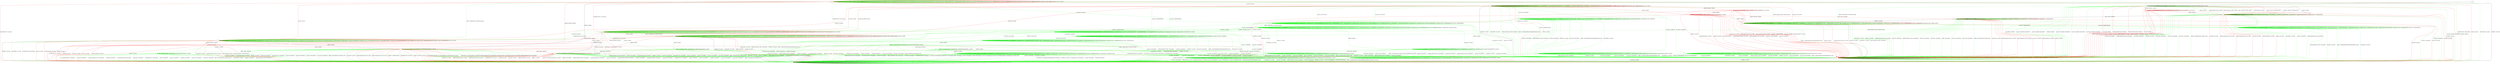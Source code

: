 digraph "" {
	graph ["Incoming time"=0.1626906394958496,
		"Outgoing time"=0.23954343795776367,
		Output="{'States': 36, 'Transitions': 837, 'Filename': '../results/ssh/DropBear-OpenSSH-cvc4-1.dot'}",
		Reference="{'States': 18, 'Transitions': 222, 'Filename': '../subjects/ssh/DropBear.dot'}",
		Solver=cvc4,
		Updated="{'States': 32, 'Transitions': 683, 'Filename': '../subjects/ssh/OpenSSH.dot'}",
		"f-measure"=0.15027624309392265,
		precision=0.09956076134699854,
		recall=0.3063063063063063
	];
	a -> a	[key=0,
		label="CH_OPEN / CH_MAX"];
	a -> a	[key=1,
		label="CH_DATA / NO_RESP"];
	a -> a	[key=2,
		color=green,
		label="SERVICE_REQUEST_AUTH / UNIMPLEMENTED"];
	a -> a	[key=3,
		color=green,
		label="CH_WINDOW_ADJUST / NO_RESP"];
	a -> a	[key=4,
		color=green,
		label="DEBUG / NO_RESP"];
	a -> a	[key=5,
		color=green,
		label="UA_PK_OK / UNIMPLEMENTED"];
	a -> a	[key=6,
		color=green,
		label="SERVICE_REQUEST_CONN / UNIMPLEMENTED"];
	a -> a	[key=7,
		color=green,
		label="UA_NONE / UNIMPLEMENTED"];
	a -> a	[key=8,
		color=green,
		label="CH_EXTENDED_DATA / NO_RESP"];
	a -> a	[key=9,
		color=green,
		label="UA_PK_NOK / UNIMPLEMENTED"];
	a -> a	[key=10,
		color=green,
		label="KEX30 / UNIMPLEMENTED"];
	a -> a	[key=11,
		color=green,
		label="IGNORE / NO_RESP"];
	a -> a	[key=12,
		color=green,
		label="CH_EOF / NO_RESP"];
	a -> a	[key=13,
		color=green,
		label="UNIMPLEMENTED / NO_RESP"];
	a -> a	[key=14,
		color=green,
		label="UA_PW_OK / UNIMPLEMENTED"];
	a -> a	[key=15,
		color=green,
		label="UA_PW_NOK / UNIMPLEMENTED"];
	a -> a	[key=16,
		color=red,
		label="UA_PK_NOK / NO_RESP"];
	a -> a	[key=17,
		color=red,
		label="SERVICE_REQUEST_AUTH / SERVICE_ACCEPT"];
	a -> a	[key=18,
		color=red,
		label="SERVICE_REQUEST_CONN / SERVICE_ACCEPT"];
	a -> a	[key=19,
		color=red,
		label="UA_PK_OK / NO_RESP"];
	a -> b	[key=0,
		color=red,
		label="CH_CLOSE / CH_EOF"];
	a -> c	[key=0,
		color=green,
		label="REKEY / KEXINIT|KEX31+NEWKEYS|NO_RESP"];
	a -> c	[key=1,
		color=red,
		label="CH_EOF / CH_EOF"];
	a -> d	[key=0,
		label="KEXINIT / KEXINIT"];
	a -> l	[key=0,
		label="NEWKEYS / NO_CONN"];
	a -> l	[key=1,
		color=green,
		label="DISCONNECT / NO_CONN"];
	a -> l	[key=2,
		color=green,
		label="CH_REQUEST_PTY / DISCONNECT"];
	a -> l	[key=3,
		color=red,
		label="KEX30 / NO_CONN"];
	a -> l	[key=4,
		color=red,
		label="CH_REQUEST_PTY / NO_CONN"];
	p	[color=green];
	a -> p	[key=0,
		color=green,
		label="CH_CLOSE / CH_CLOSE"];
	jj	[color=red];
	a -> jj	[key=0,
		color=red,
		label="KEXINIT_PROCEED / KEXINIT"];
	b -> b	[key=0,
		label="SERVICE_REQUEST_AUTH / SERVICE_ACCEPT"];
	b -> b	[key=1,
		label="CH_REQUEST_PTY / CH_NONE"];
	b -> b	[key=2,
		label="CH_DATA / CH_NONE"];
	b -> b	[key=3,
		label="CH_CLOSE / CH_NONE"];
	b -> b	[key=4,
		label="CH_EOF / CH_NONE"];
	b -> b	[key=5,
		color=green,
		label="KEXINIT / UNIMPLEMENTED"];
	b -> b	[key=6,
		color=green,
		label="CH_WINDOW_ADJUST / CH_NONE"];
	b -> b	[key=7,
		color=green,
		label="DEBUG / NO_RESP"];
	b -> b	[key=8,
		color=green,
		label="CH_EXTENDED_DATA / CH_NONE"];
	b -> b	[key=9,
		color=green,
		label="KEX30 / UNIMPLEMENTED"];
	b -> b	[key=10,
		color=green,
		label="IGNORE / NO_RESP"];
	b -> b	[key=11,
		color=green,
		label="UNIMPLEMENTED / NO_RESP"];
	b -> b	[key=12,
		color=red,
		label="UA_PK_NOK / NO_RESP"];
	b -> b	[key=13,
		color=red,
		label="SERVICE_REQUEST_CONN / SERVICE_ACCEPT"];
	b -> b	[key=14,
		color=red,
		label="UA_PK_OK / NO_RESP"];
	b -> j	[key=0,
		color=red,
		label="CH_OPEN / CH_OPEN_SUCCESS"];
	b -> k	[key=0,
		label="NEWKEYS / NO_CONN"];
	b -> k	[key=1,
		color=green,
		label="DISCONNECT / NO_CONN"];
	b -> k	[key=2,
		color=green,
		label="SERVICE_REQUEST_CONN / DISCONNECT"];
	b -> k	[key=3,
		color=green,
		label="REKEY / UNIMPLEMENTED|UNIMPLEMENTED|NO_CONN"];
	b -> k	[key=4,
		color=red,
		label="KEX30 / NO_CONN"];
	b -> p	[key=0,
		color=green,
		label="UA_PK_OK / UA_SUCCESS"];
	b -> p	[key=1,
		color=green,
		label="UA_PW_OK / UA_SUCCESS"];
	q	[color=green];
	b -> q	[key=0,
		color=green,
		label="UA_PW_NOK / UA_FAILURE"];
	r	[color=green];
	b -> r	[key=0,
		color=green,
		label="UA_NONE / UA_FAILURE"];
	s	[color=green];
	b -> s	[key=0,
		color=green,
		label="UA_PK_NOK / UA_FAILURE"];
	t	[color=green];
	b -> t	[key=0,
		color=green,
		label="CH_OPEN / UNIMPLEMENTED"];
	hh	[color=red];
	b -> hh	[key=0,
		color=red,
		label="KEXINIT_PROCEED / KEXINIT"];
	ii	[color=red];
	b -> ii	[key=0,
		color=red,
		label="KEXINIT / KEXINIT"];
	c -> b	[key=0,
		color=red,
		label="CH_CLOSE / NO_RESP"];
	c -> c	[key=0,
		label="CH_OPEN / CH_MAX"];
	c -> c	[key=1,
		label="CH_EOF / NO_RESP"];
	c -> c	[key=2,
		color=green,
		label="SERVICE_REQUEST_AUTH / NO_RESP"];
	c -> c	[key=3,
		color=green,
		label="CH_WINDOW_ADJUST / NO_RESP"];
	c -> c	[key=4,
		color=green,
		label="DEBUG / NO_RESP"];
	c -> c	[key=5,
		color=green,
		label="UA_PK_OK / UNIMPLEMENTED"];
	c -> c	[key=6,
		color=green,
		label="SERVICE_REQUEST_CONN / NO_RESP"];
	c -> c	[key=7,
		color=green,
		label="UA_NONE / UNIMPLEMENTED"];
	c -> c	[key=8,
		color=green,
		label="CH_EXTENDED_DATA / NO_RESP"];
	c -> c	[key=9,
		color=green,
		label="UA_PK_NOK / UNIMPLEMENTED"];
	c -> c	[key=10,
		color=green,
		label="KEX30 / NO_RESP"];
	c -> c	[key=11,
		color=green,
		label="IGNORE / NO_RESP"];
	c -> c	[key=12,
		color=green,
		label="CH_DATA / NO_RESP"];
	c -> c	[key=13,
		color=green,
		label="UNIMPLEMENTED / NO_RESP"];
	c -> c	[key=14,
		color=green,
		label="UA_PW_OK / UNIMPLEMENTED"];
	c -> c	[key=15,
		color=green,
		label="UA_PW_NOK / UNIMPLEMENTED"];
	c -> c	[key=16,
		color=green,
		label="REKEY / KEXINIT|KEX31+NEWKEYS|NO_RESP"];
	c -> c	[key=17,
		color=red,
		label="UA_PK_NOK / NO_RESP"];
	c -> c	[key=18,
		color=red,
		label="SERVICE_REQUEST_AUTH / SERVICE_ACCEPT"];
	c -> c	[key=19,
		color=red,
		label="SERVICE_REQUEST_CONN / SERVICE_ACCEPT"];
	c -> c	[key=20,
		color=red,
		label="UA_PK_OK / NO_RESP"];
	c -> d	[key=0,
		label="KEXINIT / KEXINIT"];
	c -> l	[key=0,
		label="NEWKEYS / NO_CONN"];
	c -> l	[key=1,
		color=green,
		label="DISCONNECT / NO_CONN"];
	c -> l	[key=2,
		color=green,
		label="CH_REQUEST_PTY / DISCONNECT"];
	c -> l	[key=3,
		color=red,
		label="KEX30 / NO_CONN"];
	c -> l	[key=4,
		color=red,
		label="CH_REQUEST_PTY / NO_CONN"];
	c -> l	[key=5,
		color=red,
		label="CH_DATA / NO_CONN"];
	v	[color=green];
	c -> v	[key=0,
		color=green,
		label="CH_CLOSE / CH_CLOSE"];
	c -> jj	[key=0,
		color=red,
		label="KEXINIT_PROCEED / KEXINIT"];
	d -> d	[key=0,
		label="CH_OPEN / CH_MAX"];
	d -> d	[key=1,
		color=green,
		label="DEBUG / NO_RESP"];
	d -> d	[key=2,
		color=green,
		label="IGNORE / NO_RESP"];
	d -> d	[key=3,
		color=green,
		label="UNIMPLEMENTED / NO_RESP"];
	d -> k	[key=0,
		color=green,
		label="CH_CLOSE / DISCONNECT"];
	d -> k	[key=1,
		color=red,
		label="CH_CLOSE / NO_CONN"];
	d -> l	[key=0,
		color=green,
		label="DISCONNECT / NO_CONN"];
	d -> l	[key=1,
		color=green,
		label="KEXINIT / DISCONNECT"];
	d -> l	[key=2,
		color=green,
		label="SERVICE_REQUEST_AUTH / DISCONNECT"];
	d -> l	[key=3,
		color=green,
		label="CH_WINDOW_ADJUST / DISCONNECT"];
	d -> l	[key=4,
		color=green,
		label="UA_PK_OK / DISCONNECT"];
	d -> l	[key=5,
		color=green,
		label="SERVICE_REQUEST_CONN / DISCONNECT"];
	d -> l	[key=6,
		color=green,
		label="UA_NONE / DISCONNECT"];
	d -> l	[key=7,
		color=green,
		label="CH_EXTENDED_DATA / DISCONNECT"];
	d -> l	[key=8,
		color=green,
		label="NEWKEYS / NO_CONN"];
	d -> l	[key=9,
		color=green,
		label="UA_PK_NOK / DISCONNECT"];
	d -> l	[key=10,
		color=green,
		label="CH_REQUEST_PTY / DISCONNECT"];
	d -> l	[key=11,
		color=green,
		label="CH_EOF / DISCONNECT"];
	d -> l	[key=12,
		color=green,
		label="CH_DATA / DISCONNECT"];
	d -> l	[key=13,
		color=green,
		label="UA_PW_OK / DISCONNECT"];
	d -> l	[key=14,
		color=green,
		label="UA_PW_NOK / DISCONNECT"];
	d -> l	[key=15,
		color=green,
		label="REKEY / DISCONNECT|NO_CONN|NO_CONN"];
	d -> l	[key=16,
		color=red,
		label="UA_PK_NOK / NO_CONN"];
	d -> l	[key=17,
		color=red,
		label="SERVICE_REQUEST_AUTH / NO_CONN"];
	d -> l	[key=18,
		color=red,
		label="SERVICE_REQUEST_CONN / NO_CONN"];
	d -> l	[key=19,
		color=red,
		label="NEWKEYS / UNIMPLEMENTED"];
	d -> l	[key=20,
		color=red,
		label="CH_REQUEST_PTY / NO_CONN"];
	d -> l	[key=21,
		color=red,
		label="CH_DATA / NO_CONN"];
	d -> l	[key=22,
		color=red,
		label="UA_PK_OK / NO_CONN"];
	d -> l	[key=23,
		color=red,
		label="KEXINIT_PROCEED / NO_CONN"];
	d -> l	[key=24,
		color=red,
		label="KEXINIT / NO_CONN"];
	d -> l	[key=25,
		color=red,
		label="CH_EOF / NO_CONN"];
	d -> n	[key=0,
		color=red,
		label="KEX30 / KEX31+NEWKEYS"];
	ff	[color=green];
	d -> ff	[key=0,
		color=green,
		label="KEX30 / KEX31+NEWKEYS"];
	e -> e	[key=0,
		label="CH_REQUEST_PTY / CH_NONE"];
	e -> e	[key=1,
		label="CH_DATA / CH_NONE"];
	e -> e	[key=2,
		label="CH_CLOSE / CH_NONE"];
	e -> e	[key=3,
		label="CH_EOF / CH_NONE"];
	e -> e	[key=4,
		color=green,
		label="CH_WINDOW_ADJUST / CH_NONE"];
	e -> e	[key=5,
		color=green,
		label="DEBUG / NO_RESP"];
	e -> e	[key=6,
		color=green,
		label="CH_EXTENDED_DATA / CH_NONE"];
	e -> e	[key=7,
		color=green,
		label="IGNORE / NO_RESP"];
	e -> e	[key=8,
		color=green,
		label="UNIMPLEMENTED / NO_RESP"];
	e -> e	[key=9,
		color=red,
		label="NEWKEYS / UNIMPLEMENTED"];
	e -> k	[key=0,
		color=green,
		label="DISCONNECT / NO_CONN"];
	e -> k	[key=1,
		color=green,
		label="KEXINIT / DISCONNECT"];
	e -> k	[key=2,
		color=green,
		label="SERVICE_REQUEST_AUTH / DISCONNECT"];
	e -> k	[key=3,
		color=green,
		label="UA_PK_OK / DISCONNECT"];
	e -> k	[key=4,
		color=green,
		label="SERVICE_REQUEST_CONN / DISCONNECT"];
	e -> k	[key=5,
		color=green,
		label="UA_NONE / DISCONNECT"];
	e -> k	[key=6,
		color=green,
		label="NEWKEYS / NO_CONN"];
	e -> k	[key=7,
		color=green,
		label="UA_PK_NOK / DISCONNECT"];
	e -> k	[key=8,
		color=green,
		label="UA_PW_OK / DISCONNECT"];
	e -> k	[key=9,
		color=green,
		label="UA_PW_NOK / DISCONNECT"];
	e -> k	[key=10,
		color=green,
		label="REKEY / DISCONNECT|NO_CONN|NO_CONN"];
	e -> k	[key=11,
		color=red,
		label="UA_PK_NOK / NO_CONN"];
	e -> k	[key=12,
		color=red,
		label="SERVICE_REQUEST_AUTH / NO_CONN"];
	e -> k	[key=13,
		color=red,
		label="SERVICE_REQUEST_CONN / NO_CONN"];
	e -> k	[key=14,
		color=red,
		label="UA_PK_OK / NO_CONN"];
	e -> k	[key=15,
		color=red,
		label="KEXINIT_PROCEED / NO_CONN"];
	e -> k	[key=16,
		color=red,
		label="KEXINIT / NO_CONN"];
	e -> l	[key=0,
		color=green,
		label="CH_OPEN / DISCONNECT"];
	e -> l	[key=1,
		color=red,
		label="CH_OPEN / NO_CONN"];
	e -> m	[key=0,
		label="KEX30 / KEX31+NEWKEYS"];
	f -> b	[key=0,
		color=green,
		label="SERVICE_REQUEST_AUTH / SERVICE_ACCEPT"];
	f -> b	[key=1,
		color=red,
		label="UA_PK_OK / UA_SUCCESS"];
	f -> f	[key=0,
		label="CH_REQUEST_PTY / CH_NONE"];
	f -> f	[key=1,
		label="CH_DATA / CH_NONE"];
	f -> f	[key=2,
		label="CH_CLOSE / CH_NONE"];
	f -> f	[key=3,
		label="CH_EOF / CH_NONE"];
	f -> f	[key=4,
		color=green,
		label="KEXINIT / UNIMPLEMENTED"];
	f -> f	[key=5,
		color=green,
		label="CH_WINDOW_ADJUST / CH_NONE"];
	f -> f	[key=6,
		color=green,
		label="DEBUG / NO_RESP"];
	f -> f	[key=7,
		color=green,
		label="UA_PK_OK / UNIMPLEMENTED"];
	f -> f	[key=8,
		color=green,
		label="UA_NONE / UNIMPLEMENTED"];
	f -> f	[key=9,
		color=green,
		label="CH_EXTENDED_DATA / CH_NONE"];
	f -> f	[key=10,
		color=green,
		label="UA_PK_NOK / UNIMPLEMENTED"];
	f -> f	[key=11,
		color=green,
		label="KEX30 / UNIMPLEMENTED"];
	f -> f	[key=12,
		color=green,
		label="IGNORE / NO_RESP"];
	f -> f	[key=13,
		color=green,
		label="UNIMPLEMENTED / NO_RESP"];
	f -> f	[key=14,
		color=green,
		label="UA_PW_OK / UNIMPLEMENTED"];
	f -> f	[key=15,
		color=green,
		label="UA_PW_NOK / UNIMPLEMENTED"];
	f -> f	[key=16,
		color=red,
		label="UA_PK_NOK / UA_FAILURE"];
	f -> f	[key=17,
		color=red,
		label="SERVICE_REQUEST_AUTH / SERVICE_ACCEPT"];
	f -> k	[key=0,
		label="NEWKEYS / NO_CONN"];
	f -> k	[key=1,
		color=green,
		label="DISCONNECT / NO_CONN"];
	f -> k	[key=2,
		color=green,
		label="SERVICE_REQUEST_CONN / DISCONNECT"];
	f -> k	[key=3,
		color=green,
		label="REKEY / UNIMPLEMENTED|UNIMPLEMENTED|NO_CONN"];
	f -> k	[key=4,
		color=red,
		label="KEX30 / NO_CONN"];
	f -> k	[key=5,
		color=red,
		label="SERVICE_REQUEST_CONN / NO_CONN"];
	f -> l	[key=0,
		color=red,
		label="CH_OPEN / NO_CONN"];
	o	[color=green];
	f -> o	[key=0,
		color=green,
		label="CH_OPEN / UNIMPLEMENTED"];
	f -> hh	[key=0,
		color=red,
		label="KEXINIT_PROCEED / KEXINIT"];
	f -> ii	[key=0,
		color=red,
		label="KEXINIT / KEXINIT"];
	g -> i	[key=0];
	h -> a	[key=0,
		color=green,
		label="CH_REQUEST_PTY / CH_SUCCESS"];
	h -> b	[key=0,
		color=red,
		label="CH_CLOSE / NO_RESP"];
	h -> c	[key=0,
		color=red,
		label="CH_REQUEST_PTY / CH_SUCCESS"];
	h -> d	[key=0,
		color=red,
		label="KEXINIT / KEXINIT"];
	h -> h	[key=0,
		label="CH_OPEN / CH_MAX"];
	h -> h	[key=1,
		label="CH_EOF / NO_RESP"];
	h -> h	[key=2,
		color=green,
		label="SERVICE_REQUEST_AUTH / UNIMPLEMENTED"];
	h -> h	[key=3,
		color=green,
		label="CH_WINDOW_ADJUST / NO_RESP"];
	h -> h	[key=4,
		color=green,
		label="DEBUG / NO_RESP"];
	h -> h	[key=5,
		color=green,
		label="UA_PK_OK / UNIMPLEMENTED"];
	h -> h	[key=6,
		color=green,
		label="SERVICE_REQUEST_CONN / UNIMPLEMENTED"];
	h -> h	[key=7,
		color=green,
		label="UA_NONE / UNIMPLEMENTED"];
	h -> h	[key=8,
		color=green,
		label="CH_EXTENDED_DATA / NO_RESP"];
	h -> h	[key=9,
		color=green,
		label="UA_PK_NOK / UNIMPLEMENTED"];
	h -> h	[key=10,
		color=green,
		label="KEX30 / UNIMPLEMENTED"];
	h -> h	[key=11,
		color=green,
		label="IGNORE / NO_RESP"];
	h -> h	[key=12,
		color=green,
		label="CH_DATA / NO_RESP"];
	h -> h	[key=13,
		color=green,
		label="UNIMPLEMENTED / NO_RESP"];
	h -> h	[key=14,
		color=green,
		label="UA_PW_OK / UNIMPLEMENTED"];
	h -> h	[key=15,
		color=green,
		label="UA_PW_NOK / UNIMPLEMENTED"];
	h -> h	[key=16,
		color=red,
		label="UA_PK_NOK / NO_RESP"];
	h -> h	[key=17,
		color=red,
		label="SERVICE_REQUEST_AUTH / SERVICE_ACCEPT"];
	h -> h	[key=18,
		color=red,
		label="SERVICE_REQUEST_CONN / SERVICE_ACCEPT"];
	h -> h	[key=19,
		color=red,
		label="UA_PK_OK / NO_RESP"];
	h -> j	[key=0,
		color=green,
		label="REKEY / KEXINIT|KEX31+NEWKEYS|NO_RESP"];
	h -> l	[key=0,
		label="NEWKEYS / NO_CONN"];
	h -> l	[key=1,
		color=green,
		label="DISCONNECT / NO_CONN"];
	h -> l	[key=2,
		color=red,
		label="KEX30 / NO_CONN"];
	h -> l	[key=3,
		color=red,
		label="CH_DATA / NO_CONN"];
	h -> p	[key=0,
		color=green,
		label="CH_CLOSE / CH_CLOSE"];
	bb	[color=green];
	h -> bb	[key=0,
		color=green,
		label="KEXINIT / KEXINIT"];
	h -> jj	[key=0,
		color=red,
		label="KEXINIT_PROCEED / KEXINIT"];
	i -> e	[key=0,
		label="KEXINIT / KEXINIT"];
	i -> e	[key=1,
		color=green,
		label="SERVICE_REQUEST_AUTH / KEXINIT"];
	i -> e	[key=2,
		color=green,
		label="DEBUG / KEXINIT"];
	i -> e	[key=3,
		color=green,
		label="SERVICE_REQUEST_CONN / KEXINIT"];
	i -> e	[key=4,
		color=green,
		label="KEX30 / KEXINIT"];
	i -> e	[key=5,
		color=green,
		label="IGNORE / KEXINIT"];
	i -> e	[key=6,
		color=green,
		label="UNIMPLEMENTED / KEXINIT"];
	i -> e	[key=7,
		color=red,
		label="KEX30 / KEXINIT+UNIMPLEMENTED"];
	i -> e	[key=8,
		color=red,
		label="NEWKEYS / KEXINIT+UNIMPLEMENTED"];
	i -> f	[key=0,
		color=green,
		label="REKEY / KEXINIT|KEX31+NEWKEYS|NO_RESP"];
	i -> i	[key=0,
		label="CH_REQUEST_PTY / CH_NONE"];
	i -> i	[key=1,
		label="CH_DATA / CH_NONE"];
	i -> i	[key=2,
		label="CH_CLOSE / CH_NONE"];
	i -> i	[key=3,
		label="CH_EOF / CH_NONE"];
	i -> i	[key=4,
		color=green,
		label="CH_WINDOW_ADJUST / CH_NONE"];
	i -> i	[key=5,
		color=green,
		label="CH_EXTENDED_DATA / CH_NONE"];
	i -> k	[key=0,
		color=green,
		label="DISCONNECT / KEXINIT"];
	i -> k	[key=1,
		color=green,
		label="UA_PK_OK / KEXINIT+DISCONNECT"];
	i -> k	[key=2,
		color=green,
		label="UA_NONE / KEXINIT+DISCONNECT"];
	i -> k	[key=3,
		color=green,
		label="NEWKEYS / KEXINIT"];
	i -> k	[key=4,
		color=green,
		label="UA_PK_NOK / KEXINIT+DISCONNECT"];
	i -> k	[key=5,
		color=green,
		label="UA_PW_OK / KEXINIT+DISCONNECT"];
	i -> k	[key=6,
		color=green,
		label="UA_PW_NOK / KEXINIT+DISCONNECT"];
	i -> k	[key=7,
		color=red,
		label="UA_PK_NOK / KEXINIT"];
	i -> k	[key=8,
		color=red,
		label="SERVICE_REQUEST_AUTH / KEXINIT"];
	i -> k	[key=9,
		color=red,
		label="SERVICE_REQUEST_CONN / KEXINIT"];
	i -> k	[key=10,
		color=red,
		label="UA_PK_OK / KEXINIT"];
	i -> l	[key=0,
		color=green,
		label="CH_OPEN / KEXINIT+DISCONNECT"];
	i -> l	[key=1,
		color=red,
		label="CH_OPEN / KEXINIT"];
	gg	[color=red];
	i -> gg	[key=0,
		color=red,
		label="KEXINIT_PROCEED / KEXINIT"];
	j -> a	[key=0,
		color=red,
		label="CH_REQUEST_PTY / CH_SUCCESS"];
	j -> b	[key=0,
		color=red,
		label="CH_CLOSE / CH_EOF"];
	j -> c	[key=0,
		color=green,
		label="CH_REQUEST_PTY / CH_SUCCESS"];
	j -> d	[key=0,
		color=red,
		label="KEXINIT / KEXINIT"];
	j -> h	[key=0,
		color=red,
		label="CH_EOF / CH_EOF"];
	j -> j	[key=0,
		label="CH_OPEN / CH_MAX"];
	j -> j	[key=1,
		label="CH_DATA / NO_RESP"];
	j -> j	[key=2,
		color=green,
		label="SERVICE_REQUEST_AUTH / NO_RESP"];
	j -> j	[key=3,
		color=green,
		label="CH_WINDOW_ADJUST / NO_RESP"];
	j -> j	[key=4,
		color=green,
		label="DEBUG / NO_RESP"];
	j -> j	[key=5,
		color=green,
		label="UA_PK_OK / UNIMPLEMENTED"];
	j -> j	[key=6,
		color=green,
		label="SERVICE_REQUEST_CONN / NO_RESP"];
	j -> j	[key=7,
		color=green,
		label="UA_NONE / UNIMPLEMENTED"];
	j -> j	[key=8,
		color=green,
		label="CH_EXTENDED_DATA / NO_RESP"];
	j -> j	[key=9,
		color=green,
		label="UA_PK_NOK / UNIMPLEMENTED"];
	j -> j	[key=10,
		color=green,
		label="KEX30 / NO_RESP"];
	j -> j	[key=11,
		color=green,
		label="IGNORE / NO_RESP"];
	j -> j	[key=12,
		color=green,
		label="CH_EOF / NO_RESP"];
	j -> j	[key=13,
		color=green,
		label="UNIMPLEMENTED / NO_RESP"];
	j -> j	[key=14,
		color=green,
		label="UA_PW_OK / UNIMPLEMENTED"];
	j -> j	[key=15,
		color=green,
		label="UA_PW_NOK / UNIMPLEMENTED"];
	j -> j	[key=16,
		color=green,
		label="REKEY / KEXINIT|KEX31+NEWKEYS|NO_RESP"];
	j -> j	[key=17,
		color=red,
		label="UA_PK_NOK / NO_RESP"];
	j -> j	[key=18,
		color=red,
		label="SERVICE_REQUEST_AUTH / SERVICE_ACCEPT"];
	j -> j	[key=19,
		color=red,
		label="SERVICE_REQUEST_CONN / SERVICE_ACCEPT"];
	j -> j	[key=20,
		color=red,
		label="UA_PK_OK / NO_RESP"];
	j -> l	[key=0,
		label="NEWKEYS / NO_CONN"];
	j -> l	[key=1,
		color=green,
		label="DISCONNECT / NO_CONN"];
	j -> l	[key=2,
		color=red,
		label="KEX30 / NO_CONN"];
	j -> v	[key=0,
		color=green,
		label="CH_CLOSE / CH_CLOSE"];
	j -> bb	[key=0,
		color=green,
		label="KEXINIT / KEXINIT"];
	j -> jj	[key=0,
		color=red,
		label="KEXINIT_PROCEED / KEXINIT"];
	k -> k	[key=0,
		label="UA_PK_NOK / NO_CONN"];
	k -> k	[key=1,
		label="KEX30 / NO_CONN"];
	k -> k	[key=2,
		label="SERVICE_REQUEST_AUTH / NO_CONN"];
	k -> k	[key=3,
		label="SERVICE_REQUEST_CONN / NO_CONN"];
	k -> k	[key=4,
		label="NEWKEYS / NO_CONN"];
	k -> k	[key=5,
		label="CH_REQUEST_PTY / CH_NONE"];
	k -> k	[key=6,
		label="CH_DATA / CH_NONE"];
	k -> k	[key=7,
		label="UA_PK_OK / NO_CONN"];
	k -> k	[key=8,
		label="CH_CLOSE / CH_NONE"];
	k -> k	[key=9,
		label="KEXINIT / NO_CONN"];
	k -> k	[key=10,
		label="CH_EOF / CH_NONE"];
	k -> k	[key=11,
		color=green,
		label="DISCONNECT / NO_CONN"];
	k -> k	[key=12,
		color=green,
		label="CH_WINDOW_ADJUST / CH_NONE"];
	k -> k	[key=13,
		color=green,
		label="DEBUG / NO_CONN"];
	k -> k	[key=14,
		color=green,
		label="UA_NONE / NO_CONN"];
	k -> k	[key=15,
		color=green,
		label="CH_EXTENDED_DATA / CH_NONE"];
	k -> k	[key=16,
		color=green,
		label="IGNORE / NO_CONN"];
	k -> k	[key=17,
		color=green,
		label="UNIMPLEMENTED / NO_CONN"];
	k -> k	[key=18,
		color=green,
		label="UA_PW_OK / NO_CONN"];
	k -> k	[key=19,
		color=green,
		label="UA_PW_NOK / NO_CONN"];
	k -> k	[key=20,
		color=green,
		label="REKEY / NO_CONN|NO_CONN|NO_CONN"];
	k -> k	[key=21,
		color=red,
		label="KEXINIT_PROCEED / NO_CONN"];
	k -> l	[key=0,
		label="CH_OPEN / NO_CONN"];
	l -> k	[key=0,
		label="CH_CLOSE / NO_CONN"];
	l -> l	[key=0,
		label="UA_PK_NOK / NO_CONN"];
	l -> l	[key=1,
		label="KEX30 / NO_CONN"];
	l -> l	[key=2,
		label="SERVICE_REQUEST_AUTH / NO_CONN"];
	l -> l	[key=3,
		label="SERVICE_REQUEST_CONN / NO_CONN"];
	l -> l	[key=4,
		label="NEWKEYS / NO_CONN"];
	l -> l	[key=5,
		label="CH_REQUEST_PTY / NO_CONN"];
	l -> l	[key=6,
		label="CH_OPEN / CH_MAX"];
	l -> l	[key=7,
		label="CH_DATA / NO_CONN"];
	l -> l	[key=8,
		label="UA_PK_OK / NO_CONN"];
	l -> l	[key=9,
		label="KEXINIT / NO_CONN"];
	l -> l	[key=10,
		label="CH_EOF / NO_CONN"];
	l -> l	[key=11,
		color=green,
		label="DISCONNECT / NO_CONN"];
	l -> l	[key=12,
		color=green,
		label="CH_WINDOW_ADJUST / NO_CONN"];
	l -> l	[key=13,
		color=green,
		label="DEBUG / NO_CONN"];
	l -> l	[key=14,
		color=green,
		label="UA_NONE / NO_CONN"];
	l -> l	[key=15,
		color=green,
		label="CH_EXTENDED_DATA / NO_CONN"];
	l -> l	[key=16,
		color=green,
		label="IGNORE / NO_CONN"];
	l -> l	[key=17,
		color=green,
		label="UNIMPLEMENTED / NO_CONN"];
	l -> l	[key=18,
		color=green,
		label="UA_PW_OK / NO_CONN"];
	l -> l	[key=19,
		color=green,
		label="UA_PW_NOK / NO_CONN"];
	l -> l	[key=20,
		color=green,
		label="REKEY / NO_CONN|NO_CONN|NO_CONN"];
	l -> l	[key=21,
		color=red,
		label="KEXINIT_PROCEED / NO_CONN"];
	m -> f	[key=0,
		label="NEWKEYS / NO_RESP"];
	m -> k	[key=0,
		color=green,
		label="DISCONNECT / NO_CONN"];
	m -> k	[key=1,
		color=green,
		label="KEXINIT / DISCONNECT"];
	m -> k	[key=2,
		color=green,
		label="SERVICE_REQUEST_AUTH / DISCONNECT"];
	m -> k	[key=3,
		color=green,
		label="UA_PK_OK / DISCONNECT"];
	m -> k	[key=4,
		color=green,
		label="SERVICE_REQUEST_CONN / DISCONNECT"];
	m -> k	[key=5,
		color=green,
		label="UA_NONE / DISCONNECT"];
	m -> k	[key=6,
		color=green,
		label="UA_PK_NOK / DISCONNECT"];
	m -> k	[key=7,
		color=green,
		label="KEX30 / DISCONNECT"];
	m -> k	[key=8,
		color=green,
		label="UA_PW_OK / DISCONNECT"];
	m -> k	[key=9,
		color=green,
		label="UA_PW_NOK / DISCONNECT"];
	m -> k	[key=10,
		color=green,
		label="REKEY / DISCONNECT|NO_CONN|NO_CONN"];
	m -> k	[key=11,
		color=red,
		label="UA_PK_NOK / NO_CONN"];
	m -> k	[key=12,
		color=red,
		label="SERVICE_REQUEST_AUTH / NO_CONN"];
	m -> k	[key=13,
		color=red,
		label="SERVICE_REQUEST_CONN / NO_CONN"];
	m -> k	[key=14,
		color=red,
		label="UA_PK_OK / NO_CONN"];
	m -> k	[key=15,
		color=red,
		label="KEXINIT_PROCEED / NO_CONN"];
	m -> k	[key=16,
		color=red,
		label="KEXINIT / NO_CONN"];
	m -> l	[key=0,
		color=green,
		label="CH_OPEN / DISCONNECT"];
	m -> l	[key=1,
		color=red,
		label="CH_OPEN / NO_CONN"];
	m -> m	[key=0,
		label="CH_REQUEST_PTY / CH_NONE"];
	m -> m	[key=1,
		label="CH_DATA / CH_NONE"];
	m -> m	[key=2,
		label="CH_CLOSE / CH_NONE"];
	m -> m	[key=3,
		label="CH_EOF / CH_NONE"];
	m -> m	[key=4,
		color=green,
		label="CH_WINDOW_ADJUST / CH_NONE"];
	m -> m	[key=5,
		color=green,
		label="DEBUG / NO_RESP"];
	m -> m	[key=6,
		color=green,
		label="CH_EXTENDED_DATA / CH_NONE"];
	m -> m	[key=7,
		color=green,
		label="IGNORE / NO_RESP"];
	m -> m	[key=8,
		color=green,
		label="UNIMPLEMENTED / NO_RESP"];
	m -> m	[key=9,
		color=red,
		label="KEX30 / UNIMPLEMENTED"];
	n -> j	[key=0,
		label="NEWKEYS / NO_RESP"];
	n -> k	[key=0,
		color=green,
		label="CH_CLOSE / DISCONNECT"];
	n -> k	[key=1,
		color=red,
		label="CH_CLOSE / NO_CONN"];
	n -> l	[key=0,
		color=green,
		label="DISCONNECT / NO_CONN"];
	n -> l	[key=1,
		color=green,
		label="KEXINIT / DISCONNECT"];
	n -> l	[key=2,
		color=green,
		label="SERVICE_REQUEST_AUTH / DISCONNECT"];
	n -> l	[key=3,
		color=green,
		label="CH_WINDOW_ADJUST / DISCONNECT"];
	n -> l	[key=4,
		color=green,
		label="UA_PK_OK / DISCONNECT"];
	n -> l	[key=5,
		color=green,
		label="SERVICE_REQUEST_CONN / DISCONNECT"];
	n -> l	[key=6,
		color=green,
		label="UA_NONE / DISCONNECT"];
	n -> l	[key=7,
		color=green,
		label="CH_EXTENDED_DATA / DISCONNECT"];
	n -> l	[key=8,
		color=green,
		label="UA_PK_NOK / DISCONNECT"];
	n -> l	[key=9,
		color=green,
		label="CH_REQUEST_PTY / DISCONNECT"];
	n -> l	[key=10,
		color=green,
		label="KEX30 / DISCONNECT"];
	n -> l	[key=11,
		color=green,
		label="CH_EOF / DISCONNECT"];
	n -> l	[key=12,
		color=green,
		label="CH_DATA / DISCONNECT"];
	n -> l	[key=13,
		color=green,
		label="UA_PW_OK / DISCONNECT"];
	n -> l	[key=14,
		color=green,
		label="UA_PW_NOK / DISCONNECT"];
	n -> l	[key=15,
		color=green,
		label="REKEY / DISCONNECT|NO_CONN|NO_CONN"];
	n -> l	[key=16,
		color=red,
		label="UA_PK_NOK / NO_CONN"];
	n -> l	[key=17,
		color=red,
		label="SERVICE_REQUEST_AUTH / NO_CONN"];
	n -> l	[key=18,
		color=red,
		label="SERVICE_REQUEST_CONN / NO_CONN"];
	n -> l	[key=19,
		color=red,
		label="CH_REQUEST_PTY / NO_CONN"];
	n -> l	[key=20,
		color=red,
		label="CH_DATA / NO_CONN"];
	n -> l	[key=21,
		color=red,
		label="UA_PK_OK / NO_CONN"];
	n -> l	[key=22,
		color=red,
		label="KEXINIT_PROCEED / NO_CONN"];
	n -> l	[key=23,
		color=red,
		label="KEXINIT / NO_CONN"];
	n -> l	[key=24,
		color=red,
		label="CH_EOF / NO_CONN"];
	n -> n	[key=0,
		label="CH_OPEN / CH_MAX"];
	n -> n	[key=1,
		color=green,
		label="DEBUG / NO_RESP"];
	n -> n	[key=2,
		color=green,
		label="IGNORE / NO_RESP"];
	n -> n	[key=3,
		color=green,
		label="UNIMPLEMENTED / NO_RESP"];
	n -> n	[key=4,
		color=red,
		label="KEX30 / UNIMPLEMENTED"];
	o -> f	[key=0,
		color=green,
		label="CH_CLOSE / UNIMPLEMENTED"];
	o -> l	[key=0,
		color=green,
		label="DISCONNECT / NO_CONN"];
	o -> l	[key=1,
		color=green,
		label="SERVICE_REQUEST_CONN / DISCONNECT"];
	o -> l	[key=2,
		color=green,
		label="NEWKEYS / NO_CONN"];
	o -> l	[key=3,
		color=green,
		label="REKEY / UNIMPLEMENTED|UNIMPLEMENTED|NO_CONN"];
	o -> o	[key=0,
		color=green,
		label="KEXINIT / UNIMPLEMENTED"];
	o -> o	[key=1,
		color=green,
		label="CH_WINDOW_ADJUST / UNIMPLEMENTED"];
	o -> o	[key=2,
		color=green,
		label="DEBUG / NO_RESP"];
	o -> o	[key=3,
		color=green,
		label="UA_PK_OK / UNIMPLEMENTED"];
	o -> o	[key=4,
		color=green,
		label="UA_NONE / UNIMPLEMENTED"];
	o -> o	[key=5,
		color=green,
		label="CH_EXTENDED_DATA / UNIMPLEMENTED"];
	o -> o	[key=6,
		color=green,
		label="UA_PK_NOK / UNIMPLEMENTED"];
	o -> o	[key=7,
		color=green,
		label="CH_OPEN / CH_MAX"];
	o -> o	[key=8,
		color=green,
		label="CH_REQUEST_PTY / UNIMPLEMENTED"];
	o -> o	[key=9,
		color=green,
		label="KEX30 / UNIMPLEMENTED"];
	o -> o	[key=10,
		color=green,
		label="IGNORE / NO_RESP"];
	o -> o	[key=11,
		color=green,
		label="CH_EOF / UNIMPLEMENTED"];
	o -> o	[key=12,
		color=green,
		label="CH_DATA / UNIMPLEMENTED"];
	o -> o	[key=13,
		color=green,
		label="UNIMPLEMENTED / NO_RESP"];
	o -> o	[key=14,
		color=green,
		label="UA_PW_OK / UNIMPLEMENTED"];
	o -> o	[key=15,
		color=green,
		label="UA_PW_NOK / UNIMPLEMENTED"];
	o -> t	[key=0,
		color=green,
		label="SERVICE_REQUEST_AUTH / SERVICE_ACCEPT"];
	p -> h	[key=0,
		color=green,
		label="CH_OPEN / CH_OPEN_SUCCESS"];
	p -> k	[key=0,
		color=green,
		label="DISCONNECT / NO_CONN"];
	p -> k	[key=1,
		color=green,
		label="NEWKEYS / NO_CONN"];
	p -> p	[key=0,
		color=green,
		label="SERVICE_REQUEST_AUTH / UNIMPLEMENTED"];
	p -> p	[key=1,
		color=green,
		label="CH_WINDOW_ADJUST / CH_NONE"];
	p -> p	[key=2,
		color=green,
		label="DEBUG / NO_RESP"];
	p -> p	[key=3,
		color=green,
		label="UA_PK_OK / UNIMPLEMENTED"];
	p -> p	[key=4,
		color=green,
		label="SERVICE_REQUEST_CONN / UNIMPLEMENTED"];
	p -> p	[key=5,
		color=green,
		label="UA_NONE / UNIMPLEMENTED"];
	p -> p	[key=6,
		color=green,
		label="CH_EXTENDED_DATA / CH_NONE"];
	p -> p	[key=7,
		color=green,
		label="UA_PK_NOK / UNIMPLEMENTED"];
	p -> p	[key=8,
		color=green,
		label="CH_CLOSE / CH_NONE"];
	p -> p	[key=9,
		color=green,
		label="CH_REQUEST_PTY / CH_NONE"];
	p -> p	[key=10,
		color=green,
		label="KEX30 / UNIMPLEMENTED"];
	p -> p	[key=11,
		color=green,
		label="IGNORE / NO_RESP"];
	p -> p	[key=12,
		color=green,
		label="CH_EOF / CH_NONE"];
	p -> p	[key=13,
		color=green,
		label="CH_DATA / CH_NONE"];
	p -> p	[key=14,
		color=green,
		label="UNIMPLEMENTED / NO_RESP"];
	p -> p	[key=15,
		color=green,
		label="UA_PW_OK / UNIMPLEMENTED"];
	p -> p	[key=16,
		color=green,
		label="UA_PW_NOK / UNIMPLEMENTED"];
	u	[color=green];
	p -> u	[key=0,
		color=green,
		label="KEXINIT / KEXINIT"];
	p -> v	[key=0,
		color=green,
		label="REKEY / KEXINIT|KEX31+NEWKEYS|NO_RESP"];
	q -> k	[key=0,
		color=green,
		label="DISCONNECT / NO_CONN"];
	q -> k	[key=1,
		color=green,
		label="UA_PK_OK / DISCONNECT"];
	q -> k	[key=2,
		color=green,
		label="SERVICE_REQUEST_CONN / DISCONNECT"];
	q -> k	[key=3,
		color=green,
		label="UA_NONE / DISCONNECT"];
	q -> k	[key=4,
		color=green,
		label="NEWKEYS / NO_CONN"];
	q -> k	[key=5,
		color=green,
		label="UA_PK_NOK / DISCONNECT"];
	q -> k	[key=6,
		color=green,
		label="REKEY / UNIMPLEMENTED|UNIMPLEMENTED|NO_CONN"];
	q -> p	[key=0,
		color=green,
		label="UA_PW_OK / UA_SUCCESS"];
	q -> q	[key=0,
		color=green,
		label="KEXINIT / UNIMPLEMENTED"];
	q -> q	[key=1,
		color=green,
		label="SERVICE_REQUEST_AUTH / SERVICE_ACCEPT"];
	q -> q	[key=2,
		color=green,
		label="CH_WINDOW_ADJUST / CH_NONE"];
	q -> q	[key=3,
		color=green,
		label="DEBUG / NO_RESP"];
	q -> q	[key=4,
		color=green,
		label="CH_EXTENDED_DATA / CH_NONE"];
	q -> q	[key=5,
		color=green,
		label="CH_CLOSE / CH_NONE"];
	q -> q	[key=6,
		color=green,
		label="CH_REQUEST_PTY / CH_NONE"];
	q -> q	[key=7,
		color=green,
		label="KEX30 / UNIMPLEMENTED"];
	q -> q	[key=8,
		color=green,
		label="IGNORE / NO_RESP"];
	q -> q	[key=9,
		color=green,
		label="CH_EOF / CH_NONE"];
	q -> q	[key=10,
		color=green,
		label="CH_DATA / CH_NONE"];
	q -> q	[key=11,
		color=green,
		label="UNIMPLEMENTED / NO_RESP"];
	q -> q	[key=12,
		color=green,
		label="UA_PW_NOK / UA_FAILURE"];
	w	[color=green];
	q -> w	[key=0,
		color=green,
		label="CH_OPEN / UNIMPLEMENTED"];
	r -> k	[key=0,
		color=green,
		label="DISCONNECT / NO_CONN"];
	r -> k	[key=1,
		color=green,
		label="UA_PK_OK / DISCONNECT"];
	r -> k	[key=2,
		color=green,
		label="SERVICE_REQUEST_CONN / DISCONNECT"];
	r -> k	[key=3,
		color=green,
		label="NEWKEYS / NO_CONN"];
	r -> k	[key=4,
		color=green,
		label="UA_PK_NOK / DISCONNECT"];
	r -> k	[key=5,
		color=green,
		label="UA_PW_OK / DISCONNECT"];
	r -> k	[key=6,
		color=green,
		label="UA_PW_NOK / DISCONNECT"];
	r -> k	[key=7,
		color=green,
		label="REKEY / UNIMPLEMENTED|UNIMPLEMENTED|NO_CONN"];
	r -> r	[key=0,
		color=green,
		label="KEXINIT / UNIMPLEMENTED"];
	r -> r	[key=1,
		color=green,
		label="SERVICE_REQUEST_AUTH / SERVICE_ACCEPT"];
	r -> r	[key=2,
		color=green,
		label="CH_WINDOW_ADJUST / CH_NONE"];
	r -> r	[key=3,
		color=green,
		label="DEBUG / NO_RESP"];
	r -> r	[key=4,
		color=green,
		label="UA_NONE / UA_FAILURE"];
	r -> r	[key=5,
		color=green,
		label="CH_EXTENDED_DATA / CH_NONE"];
	r -> r	[key=6,
		color=green,
		label="CH_CLOSE / CH_NONE"];
	r -> r	[key=7,
		color=green,
		label="CH_REQUEST_PTY / CH_NONE"];
	r -> r	[key=8,
		color=green,
		label="KEX30 / UNIMPLEMENTED"];
	r -> r	[key=9,
		color=green,
		label="IGNORE / NO_RESP"];
	r -> r	[key=10,
		color=green,
		label="CH_EOF / CH_NONE"];
	r -> r	[key=11,
		color=green,
		label="CH_DATA / CH_NONE"];
	r -> r	[key=12,
		color=green,
		label="UNIMPLEMENTED / NO_RESP"];
	x	[color=green];
	r -> x	[key=0,
		color=green,
		label="CH_OPEN / UNIMPLEMENTED"];
	s -> k	[key=0,
		color=green,
		label="DISCONNECT / NO_CONN"];
	s -> k	[key=1,
		color=green,
		label="UA_PK_OK / DISCONNECT"];
	s -> k	[key=2,
		color=green,
		label="SERVICE_REQUEST_CONN / DISCONNECT"];
	s -> k	[key=3,
		color=green,
		label="UA_NONE / DISCONNECT"];
	s -> k	[key=4,
		color=green,
		label="NEWKEYS / NO_CONN"];
	s -> k	[key=5,
		color=green,
		label="UA_PW_OK / DISCONNECT"];
	s -> k	[key=6,
		color=green,
		label="UA_PW_NOK / DISCONNECT"];
	s -> k	[key=7,
		color=green,
		label="REKEY / UNIMPLEMENTED|UNIMPLEMENTED|NO_CONN"];
	s -> s	[key=0,
		color=green,
		label="KEXINIT / UNIMPLEMENTED"];
	s -> s	[key=1,
		color=green,
		label="SERVICE_REQUEST_AUTH / SERVICE_ACCEPT"];
	s -> s	[key=2,
		color=green,
		label="CH_WINDOW_ADJUST / CH_NONE"];
	s -> s	[key=3,
		color=green,
		label="DEBUG / NO_RESP"];
	s -> s	[key=4,
		color=green,
		label="CH_EXTENDED_DATA / CH_NONE"];
	s -> s	[key=5,
		color=green,
		label="UA_PK_NOK / UA_FAILURE"];
	s -> s	[key=6,
		color=green,
		label="CH_CLOSE / CH_NONE"];
	s -> s	[key=7,
		color=green,
		label="CH_REQUEST_PTY / CH_NONE"];
	s -> s	[key=8,
		color=green,
		label="KEX30 / UNIMPLEMENTED"];
	s -> s	[key=9,
		color=green,
		label="IGNORE / NO_RESP"];
	s -> s	[key=10,
		color=green,
		label="CH_EOF / CH_NONE"];
	s -> s	[key=11,
		color=green,
		label="CH_DATA / CH_NONE"];
	s -> s	[key=12,
		color=green,
		label="UNIMPLEMENTED / NO_RESP"];
	y	[color=green];
	s -> y	[key=0,
		color=green,
		label="CH_OPEN / UNIMPLEMENTED"];
	t -> b	[key=0,
		color=green,
		label="CH_CLOSE / UNIMPLEMENTED"];
	t -> l	[key=0,
		color=green,
		label="DISCONNECT / NO_CONN"];
	t -> l	[key=1,
		color=green,
		label="SERVICE_REQUEST_CONN / DISCONNECT"];
	t -> l	[key=2,
		color=green,
		label="NEWKEYS / NO_CONN"];
	t -> l	[key=3,
		color=green,
		label="REKEY / UNIMPLEMENTED|UNIMPLEMENTED|NO_CONN"];
	t -> t	[key=0,
		color=green,
		label="KEXINIT / UNIMPLEMENTED"];
	t -> t	[key=1,
		color=green,
		label="SERVICE_REQUEST_AUTH / SERVICE_ACCEPT"];
	t -> t	[key=2,
		color=green,
		label="CH_WINDOW_ADJUST / UNIMPLEMENTED"];
	t -> t	[key=3,
		color=green,
		label="DEBUG / NO_RESP"];
	t -> t	[key=4,
		color=green,
		label="CH_EXTENDED_DATA / UNIMPLEMENTED"];
	t -> t	[key=5,
		color=green,
		label="CH_OPEN / CH_MAX"];
	t -> t	[key=6,
		color=green,
		label="CH_REQUEST_PTY / UNIMPLEMENTED"];
	t -> t	[key=7,
		color=green,
		label="KEX30 / UNIMPLEMENTED"];
	t -> t	[key=8,
		color=green,
		label="IGNORE / NO_RESP"];
	t -> t	[key=9,
		color=green,
		label="CH_EOF / UNIMPLEMENTED"];
	t -> t	[key=10,
		color=green,
		label="CH_DATA / UNIMPLEMENTED"];
	t -> t	[key=11,
		color=green,
		label="UNIMPLEMENTED / NO_RESP"];
	t -> w	[key=0,
		color=green,
		label="UA_PW_NOK / UA_FAILURE"];
	t -> x	[key=0,
		color=green,
		label="UA_NONE / UA_FAILURE"];
	t -> y	[key=0,
		color=green,
		label="UA_PK_NOK / UA_FAILURE"];
	z	[color=green];
	t -> z	[key=0,
		color=green,
		label="UA_PK_OK / UA_SUCCESS"];
	t -> z	[key=1,
		color=green,
		label="UA_PW_OK / UA_SUCCESS"];
	u -> k	[key=0,
		color=green,
		label="DISCONNECT / NO_CONN"];
	u -> k	[key=1,
		color=green,
		label="KEXINIT / DISCONNECT"];
	u -> k	[key=2,
		color=green,
		label="SERVICE_REQUEST_AUTH / DISCONNECT"];
	u -> k	[key=3,
		color=green,
		label="UA_PK_OK / DISCONNECT"];
	u -> k	[key=4,
		color=green,
		label="SERVICE_REQUEST_CONN / DISCONNECT"];
	u -> k	[key=5,
		color=green,
		label="UA_NONE / DISCONNECT"];
	u -> k	[key=6,
		color=green,
		label="NEWKEYS / NO_CONN"];
	u -> k	[key=7,
		color=green,
		label="UA_PK_NOK / DISCONNECT"];
	u -> k	[key=8,
		color=green,
		label="UA_PW_OK / DISCONNECT"];
	u -> k	[key=9,
		color=green,
		label="UA_PW_NOK / DISCONNECT"];
	u -> k	[key=10,
		color=green,
		label="REKEY / DISCONNECT|NO_CONN|NO_CONN"];
	u -> l	[key=0,
		color=green,
		label="CH_OPEN / DISCONNECT"];
	u -> u	[key=0,
		color=green,
		label="CH_WINDOW_ADJUST / CH_NONE"];
	u -> u	[key=1,
		color=green,
		label="DEBUG / NO_RESP"];
	u -> u	[key=2,
		color=green,
		label="CH_EXTENDED_DATA / CH_NONE"];
	u -> u	[key=3,
		color=green,
		label="CH_CLOSE / CH_NONE"];
	u -> u	[key=4,
		color=green,
		label="CH_REQUEST_PTY / CH_NONE"];
	u -> u	[key=5,
		color=green,
		label="IGNORE / NO_RESP"];
	u -> u	[key=6,
		color=green,
		label="CH_EOF / CH_NONE"];
	u -> u	[key=7,
		color=green,
		label="CH_DATA / CH_NONE"];
	u -> u	[key=8,
		color=green,
		label="UNIMPLEMENTED / NO_RESP"];
	aa	[color=green];
	u -> aa	[key=0,
		color=green,
		label="KEX30 / KEX31+NEWKEYS"];
	v -> j	[key=0,
		color=green,
		label="CH_OPEN / CH_OPEN_SUCCESS"];
	v -> k	[key=0,
		color=green,
		label="DISCONNECT / NO_CONN"];
	v -> k	[key=1,
		color=green,
		label="NEWKEYS / NO_CONN"];
	v -> u	[key=0,
		color=green,
		label="KEXINIT / KEXINIT"];
	v -> v	[key=0,
		color=green,
		label="SERVICE_REQUEST_AUTH / NO_RESP"];
	v -> v	[key=1,
		color=green,
		label="CH_WINDOW_ADJUST / CH_NONE"];
	v -> v	[key=2,
		color=green,
		label="DEBUG / NO_RESP"];
	v -> v	[key=3,
		color=green,
		label="UA_PK_OK / UNIMPLEMENTED"];
	v -> v	[key=4,
		color=green,
		label="SERVICE_REQUEST_CONN / NO_RESP"];
	v -> v	[key=5,
		color=green,
		label="UA_NONE / UNIMPLEMENTED"];
	v -> v	[key=6,
		color=green,
		label="CH_EXTENDED_DATA / CH_NONE"];
	v -> v	[key=7,
		color=green,
		label="UA_PK_NOK / UNIMPLEMENTED"];
	v -> v	[key=8,
		color=green,
		label="CH_CLOSE / CH_NONE"];
	v -> v	[key=9,
		color=green,
		label="CH_REQUEST_PTY / CH_NONE"];
	v -> v	[key=10,
		color=green,
		label="KEX30 / NO_RESP"];
	v -> v	[key=11,
		color=green,
		label="IGNORE / NO_RESP"];
	v -> v	[key=12,
		color=green,
		label="CH_EOF / CH_NONE"];
	v -> v	[key=13,
		color=green,
		label="CH_DATA / CH_NONE"];
	v -> v	[key=14,
		color=green,
		label="UNIMPLEMENTED / NO_RESP"];
	v -> v	[key=15,
		color=green,
		label="UA_PW_OK / UNIMPLEMENTED"];
	v -> v	[key=16,
		color=green,
		label="UA_PW_NOK / UNIMPLEMENTED"];
	v -> v	[key=17,
		color=green,
		label="REKEY / KEXINIT|KEX31+NEWKEYS|NO_RESP"];
	w -> l	[key=0,
		color=green,
		label="DISCONNECT / NO_CONN"];
	w -> l	[key=1,
		color=green,
		label="UA_PK_OK / DISCONNECT"];
	w -> l	[key=2,
		color=green,
		label="SERVICE_REQUEST_CONN / DISCONNECT"];
	w -> l	[key=3,
		color=green,
		label="UA_NONE / DISCONNECT"];
	w -> l	[key=4,
		color=green,
		label="NEWKEYS / NO_CONN"];
	w -> l	[key=5,
		color=green,
		label="UA_PK_NOK / DISCONNECT"];
	w -> l	[key=6,
		color=green,
		label="REKEY / UNIMPLEMENTED|UNIMPLEMENTED|NO_CONN"];
	w -> q	[key=0,
		color=green,
		label="CH_CLOSE / UNIMPLEMENTED"];
	w -> w	[key=0,
		color=green,
		label="KEXINIT / UNIMPLEMENTED"];
	w -> w	[key=1,
		color=green,
		label="SERVICE_REQUEST_AUTH / SERVICE_ACCEPT"];
	w -> w	[key=2,
		color=green,
		label="CH_WINDOW_ADJUST / UNIMPLEMENTED"];
	w -> w	[key=3,
		color=green,
		label="DEBUG / NO_RESP"];
	w -> w	[key=4,
		color=green,
		label="CH_EXTENDED_DATA / UNIMPLEMENTED"];
	w -> w	[key=5,
		color=green,
		label="CH_OPEN / CH_MAX"];
	w -> w	[key=6,
		color=green,
		label="CH_REQUEST_PTY / UNIMPLEMENTED"];
	w -> w	[key=7,
		color=green,
		label="KEX30 / UNIMPLEMENTED"];
	w -> w	[key=8,
		color=green,
		label="IGNORE / NO_RESP"];
	w -> w	[key=9,
		color=green,
		label="CH_EOF / UNIMPLEMENTED"];
	w -> w	[key=10,
		color=green,
		label="CH_DATA / UNIMPLEMENTED"];
	w -> w	[key=11,
		color=green,
		label="UNIMPLEMENTED / NO_RESP"];
	w -> w	[key=12,
		color=green,
		label="UA_PW_NOK / UA_FAILURE"];
	w -> z	[key=0,
		color=green,
		label="UA_PW_OK / UA_SUCCESS"];
	x -> l	[key=0,
		color=green,
		label="DISCONNECT / NO_CONN"];
	x -> l	[key=1,
		color=green,
		label="UA_PK_OK / DISCONNECT"];
	x -> l	[key=2,
		color=green,
		label="SERVICE_REQUEST_CONN / DISCONNECT"];
	x -> l	[key=3,
		color=green,
		label="NEWKEYS / NO_CONN"];
	x -> l	[key=4,
		color=green,
		label="UA_PK_NOK / DISCONNECT"];
	x -> l	[key=5,
		color=green,
		label="UA_PW_OK / DISCONNECT"];
	x -> l	[key=6,
		color=green,
		label="UA_PW_NOK / DISCONNECT"];
	x -> l	[key=7,
		color=green,
		label="REKEY / UNIMPLEMENTED|UNIMPLEMENTED|NO_CONN"];
	x -> r	[key=0,
		color=green,
		label="CH_CLOSE / UNIMPLEMENTED"];
	x -> x	[key=0,
		color=green,
		label="KEXINIT / UNIMPLEMENTED"];
	x -> x	[key=1,
		color=green,
		label="SERVICE_REQUEST_AUTH / SERVICE_ACCEPT"];
	x -> x	[key=2,
		color=green,
		label="CH_WINDOW_ADJUST / UNIMPLEMENTED"];
	x -> x	[key=3,
		color=green,
		label="DEBUG / NO_RESP"];
	x -> x	[key=4,
		color=green,
		label="UA_NONE / UA_FAILURE"];
	x -> x	[key=5,
		color=green,
		label="CH_EXTENDED_DATA / UNIMPLEMENTED"];
	x -> x	[key=6,
		color=green,
		label="CH_OPEN / CH_MAX"];
	x -> x	[key=7,
		color=green,
		label="CH_REQUEST_PTY / UNIMPLEMENTED"];
	x -> x	[key=8,
		color=green,
		label="KEX30 / UNIMPLEMENTED"];
	x -> x	[key=9,
		color=green,
		label="IGNORE / NO_RESP"];
	x -> x	[key=10,
		color=green,
		label="CH_EOF / UNIMPLEMENTED"];
	x -> x	[key=11,
		color=green,
		label="CH_DATA / UNIMPLEMENTED"];
	x -> x	[key=12,
		color=green,
		label="UNIMPLEMENTED / NO_RESP"];
	y -> l	[key=0,
		color=green,
		label="DISCONNECT / NO_CONN"];
	y -> l	[key=1,
		color=green,
		label="UA_PK_OK / DISCONNECT"];
	y -> l	[key=2,
		color=green,
		label="SERVICE_REQUEST_CONN / DISCONNECT"];
	y -> l	[key=3,
		color=green,
		label="UA_NONE / DISCONNECT"];
	y -> l	[key=4,
		color=green,
		label="NEWKEYS / NO_CONN"];
	y -> l	[key=5,
		color=green,
		label="UA_PW_OK / DISCONNECT"];
	y -> l	[key=6,
		color=green,
		label="UA_PW_NOK / DISCONNECT"];
	y -> l	[key=7,
		color=green,
		label="REKEY / UNIMPLEMENTED|UNIMPLEMENTED|NO_CONN"];
	y -> s	[key=0,
		color=green,
		label="CH_CLOSE / UNIMPLEMENTED"];
	y -> y	[key=0,
		color=green,
		label="KEXINIT / UNIMPLEMENTED"];
	y -> y	[key=1,
		color=green,
		label="SERVICE_REQUEST_AUTH / SERVICE_ACCEPT"];
	y -> y	[key=2,
		color=green,
		label="CH_WINDOW_ADJUST / UNIMPLEMENTED"];
	y -> y	[key=3,
		color=green,
		label="DEBUG / NO_RESP"];
	y -> y	[key=4,
		color=green,
		label="CH_EXTENDED_DATA / UNIMPLEMENTED"];
	y -> y	[key=5,
		color=green,
		label="UA_PK_NOK / UA_FAILURE"];
	y -> y	[key=6,
		color=green,
		label="CH_OPEN / CH_MAX"];
	y -> y	[key=7,
		color=green,
		label="CH_REQUEST_PTY / UNIMPLEMENTED"];
	y -> y	[key=8,
		color=green,
		label="KEX30 / UNIMPLEMENTED"];
	y -> y	[key=9,
		color=green,
		label="IGNORE / NO_RESP"];
	y -> y	[key=10,
		color=green,
		label="CH_EOF / UNIMPLEMENTED"];
	y -> y	[key=11,
		color=green,
		label="CH_DATA / UNIMPLEMENTED"];
	y -> y	[key=12,
		color=green,
		label="UNIMPLEMENTED / NO_RESP"];
	z -> k	[key=0,
		color=green,
		label="CH_CLOSE / DISCONNECT"];
	z -> l	[key=0,
		color=green,
		label="DISCONNECT / NO_CONN"];
	z -> l	[key=1,
		color=green,
		label="CH_EXTENDED_DATA / DISCONNECT"];
	z -> l	[key=2,
		color=green,
		label="NEWKEYS / NO_CONN"];
	z -> l	[key=3,
		color=green,
		label="CH_REQUEST_PTY / DISCONNECT"];
	z -> l	[key=4,
		color=green,
		label="CH_EOF / DISCONNECT"];
	z -> l	[key=5,
		color=green,
		label="CH_DATA / DISCONNECT"];
	z -> z	[key=0,
		color=green,
		label="SERVICE_REQUEST_AUTH / UNIMPLEMENTED"];
	z -> z	[key=1,
		color=green,
		label="CH_WINDOW_ADJUST / NO_RESP"];
	z -> z	[key=2,
		color=green,
		label="DEBUG / NO_RESP"];
	z -> z	[key=3,
		color=green,
		label="UA_PK_OK / UNIMPLEMENTED"];
	z -> z	[key=4,
		color=green,
		label="SERVICE_REQUEST_CONN / UNIMPLEMENTED"];
	z -> z	[key=5,
		color=green,
		label="UA_NONE / UNIMPLEMENTED"];
	z -> z	[key=6,
		color=green,
		label="UA_PK_NOK / UNIMPLEMENTED"];
	z -> z	[key=7,
		color=green,
		label="CH_OPEN / CH_MAX"];
	z -> z	[key=8,
		color=green,
		label="KEX30 / UNIMPLEMENTED"];
	z -> z	[key=9,
		color=green,
		label="IGNORE / NO_RESP"];
	z -> z	[key=10,
		color=green,
		label="UNIMPLEMENTED / NO_RESP"];
	z -> z	[key=11,
		color=green,
		label="UA_PW_OK / UNIMPLEMENTED"];
	z -> z	[key=12,
		color=green,
		label="UA_PW_NOK / UNIMPLEMENTED"];
	cc	[color=green];
	z -> cc	[key=0,
		color=green,
		label="KEXINIT / KEXINIT"];
	dd	[color=green];
	z -> dd	[key=0,
		color=green,
		label="REKEY / KEXINIT|KEX31+NEWKEYS|NO_RESP"];
	aa -> k	[key=0,
		color=green,
		label="DISCONNECT / NO_CONN"];
	aa -> k	[key=1,
		color=green,
		label="KEXINIT / DISCONNECT"];
	aa -> k	[key=2,
		color=green,
		label="SERVICE_REQUEST_AUTH / DISCONNECT"];
	aa -> k	[key=3,
		color=green,
		label="UA_PK_OK / DISCONNECT"];
	aa -> k	[key=4,
		color=green,
		label="SERVICE_REQUEST_CONN / DISCONNECT"];
	aa -> k	[key=5,
		color=green,
		label="UA_NONE / DISCONNECT"];
	aa -> k	[key=6,
		color=green,
		label="UA_PK_NOK / DISCONNECT"];
	aa -> k	[key=7,
		color=green,
		label="KEX30 / DISCONNECT"];
	aa -> k	[key=8,
		color=green,
		label="UA_PW_OK / DISCONNECT"];
	aa -> k	[key=9,
		color=green,
		label="UA_PW_NOK / DISCONNECT"];
	aa -> k	[key=10,
		color=green,
		label="REKEY / DISCONNECT|NO_CONN|NO_CONN"];
	aa -> l	[key=0,
		color=green,
		label="CH_OPEN / DISCONNECT"];
	aa -> v	[key=0,
		color=green,
		label="NEWKEYS / NO_RESP"];
	aa -> aa	[key=0,
		color=green,
		label="CH_WINDOW_ADJUST / CH_NONE"];
	aa -> aa	[key=1,
		color=green,
		label="DEBUG / NO_RESP"];
	aa -> aa	[key=2,
		color=green,
		label="CH_EXTENDED_DATA / CH_NONE"];
	aa -> aa	[key=3,
		color=green,
		label="CH_CLOSE / CH_NONE"];
	aa -> aa	[key=4,
		color=green,
		label="CH_REQUEST_PTY / CH_NONE"];
	aa -> aa	[key=5,
		color=green,
		label="IGNORE / NO_RESP"];
	aa -> aa	[key=6,
		color=green,
		label="CH_EOF / CH_NONE"];
	aa -> aa	[key=7,
		color=green,
		label="CH_DATA / CH_NONE"];
	aa -> aa	[key=8,
		color=green,
		label="UNIMPLEMENTED / NO_RESP"];
	bb -> k	[key=0,
		color=green,
		label="CH_CLOSE / DISCONNECT"];
	bb -> l	[key=0,
		color=green,
		label="DISCONNECT / NO_CONN"];
	bb -> l	[key=1,
		color=green,
		label="KEXINIT / DISCONNECT"];
	bb -> l	[key=2,
		color=green,
		label="SERVICE_REQUEST_AUTH / DISCONNECT"];
	bb -> l	[key=3,
		color=green,
		label="CH_WINDOW_ADJUST / DISCONNECT"];
	bb -> l	[key=4,
		color=green,
		label="UA_PK_OK / DISCONNECT"];
	bb -> l	[key=5,
		color=green,
		label="SERVICE_REQUEST_CONN / DISCONNECT"];
	bb -> l	[key=6,
		color=green,
		label="UA_NONE / DISCONNECT"];
	bb -> l	[key=7,
		color=green,
		label="CH_EXTENDED_DATA / DISCONNECT"];
	bb -> l	[key=8,
		color=green,
		label="NEWKEYS / NO_CONN"];
	bb -> l	[key=9,
		color=green,
		label="UA_PK_NOK / DISCONNECT"];
	bb -> l	[key=10,
		color=green,
		label="CH_REQUEST_PTY / DISCONNECT"];
	bb -> l	[key=11,
		color=green,
		label="CH_EOF / DISCONNECT"];
	bb -> l	[key=12,
		color=green,
		label="CH_DATA / DISCONNECT"];
	bb -> l	[key=13,
		color=green,
		label="UA_PW_OK / DISCONNECT"];
	bb -> l	[key=14,
		color=green,
		label="UA_PW_NOK / DISCONNECT"];
	bb -> l	[key=15,
		color=green,
		label="REKEY / DISCONNECT|NO_CONN|NO_CONN"];
	bb -> n	[key=0,
		color=green,
		label="KEX30 / KEX31+NEWKEYS"];
	bb -> bb	[key=0,
		color=green,
		label="DEBUG / NO_RESP"];
	bb -> bb	[key=1,
		color=green,
		label="CH_OPEN / CH_MAX"];
	bb -> bb	[key=2,
		color=green,
		label="IGNORE / NO_RESP"];
	bb -> bb	[key=3,
		color=green,
		label="UNIMPLEMENTED / NO_RESP"];
	cc -> k	[key=0,
		color=green,
		label="CH_CLOSE / DISCONNECT"];
	cc -> l	[key=0,
		color=green,
		label="DISCONNECT / NO_CONN"];
	cc -> l	[key=1,
		color=green,
		label="KEXINIT / DISCONNECT"];
	cc -> l	[key=2,
		color=green,
		label="SERVICE_REQUEST_AUTH / DISCONNECT"];
	cc -> l	[key=3,
		color=green,
		label="CH_WINDOW_ADJUST / DISCONNECT"];
	cc -> l	[key=4,
		color=green,
		label="UA_PK_OK / DISCONNECT"];
	cc -> l	[key=5,
		color=green,
		label="SERVICE_REQUEST_CONN / DISCONNECT"];
	cc -> l	[key=6,
		color=green,
		label="UA_NONE / DISCONNECT"];
	cc -> l	[key=7,
		color=green,
		label="CH_EXTENDED_DATA / DISCONNECT"];
	cc -> l	[key=8,
		color=green,
		label="NEWKEYS / NO_CONN"];
	cc -> l	[key=9,
		color=green,
		label="UA_PK_NOK / DISCONNECT"];
	cc -> l	[key=10,
		color=green,
		label="CH_REQUEST_PTY / DISCONNECT"];
	cc -> l	[key=11,
		color=green,
		label="CH_EOF / DISCONNECT"];
	cc -> l	[key=12,
		color=green,
		label="CH_DATA / DISCONNECT"];
	cc -> l	[key=13,
		color=green,
		label="UA_PW_OK / DISCONNECT"];
	cc -> l	[key=14,
		color=green,
		label="UA_PW_NOK / DISCONNECT"];
	cc -> l	[key=15,
		color=green,
		label="REKEY / DISCONNECT|NO_CONN|NO_CONN"];
	cc -> cc	[key=0,
		color=green,
		label="DEBUG / NO_RESP"];
	cc -> cc	[key=1,
		color=green,
		label="CH_OPEN / CH_MAX"];
	cc -> cc	[key=2,
		color=green,
		label="IGNORE / NO_RESP"];
	cc -> cc	[key=3,
		color=green,
		label="UNIMPLEMENTED / NO_RESP"];
	ee	[color=green];
	cc -> ee	[key=0,
		color=green,
		label="KEX30 / KEX31+NEWKEYS"];
	dd -> k	[key=0,
		color=green,
		label="CH_CLOSE / DISCONNECT"];
	dd -> l	[key=0,
		color=green,
		label="DISCONNECT / NO_CONN"];
	dd -> l	[key=1,
		color=green,
		label="CH_EXTENDED_DATA / DISCONNECT"];
	dd -> l	[key=2,
		color=green,
		label="NEWKEYS / NO_CONN"];
	dd -> l	[key=3,
		color=green,
		label="CH_REQUEST_PTY / DISCONNECT"];
	dd -> l	[key=4,
		color=green,
		label="CH_EOF / DISCONNECT"];
	dd -> l	[key=5,
		color=green,
		label="CH_DATA / DISCONNECT"];
	dd -> cc	[key=0,
		color=green,
		label="KEXINIT / KEXINIT"];
	dd -> dd	[key=0,
		color=green,
		label="SERVICE_REQUEST_AUTH / NO_RESP"];
	dd -> dd	[key=1,
		color=green,
		label="CH_WINDOW_ADJUST / NO_RESP"];
	dd -> dd	[key=2,
		color=green,
		label="DEBUG / NO_RESP"];
	dd -> dd	[key=3,
		color=green,
		label="UA_PK_OK / UNIMPLEMENTED"];
	dd -> dd	[key=4,
		color=green,
		label="SERVICE_REQUEST_CONN / NO_RESP"];
	dd -> dd	[key=5,
		color=green,
		label="UA_NONE / UNIMPLEMENTED"];
	dd -> dd	[key=6,
		color=green,
		label="UA_PK_NOK / UNIMPLEMENTED"];
	dd -> dd	[key=7,
		color=green,
		label="CH_OPEN / CH_MAX"];
	dd -> dd	[key=8,
		color=green,
		label="KEX30 / NO_RESP"];
	dd -> dd	[key=9,
		color=green,
		label="IGNORE / NO_RESP"];
	dd -> dd	[key=10,
		color=green,
		label="UNIMPLEMENTED / NO_RESP"];
	dd -> dd	[key=11,
		color=green,
		label="UA_PW_OK / UNIMPLEMENTED"];
	dd -> dd	[key=12,
		color=green,
		label="UA_PW_NOK / UNIMPLEMENTED"];
	dd -> dd	[key=13,
		color=green,
		label="REKEY / KEXINIT|KEX31+NEWKEYS|NO_RESP"];
	ee -> k	[key=0,
		color=green,
		label="CH_CLOSE / DISCONNECT"];
	ee -> l	[key=0,
		color=green,
		label="DISCONNECT / NO_CONN"];
	ee -> l	[key=1,
		color=green,
		label="KEXINIT / DISCONNECT"];
	ee -> l	[key=2,
		color=green,
		label="SERVICE_REQUEST_AUTH / DISCONNECT"];
	ee -> l	[key=3,
		color=green,
		label="CH_WINDOW_ADJUST / DISCONNECT"];
	ee -> l	[key=4,
		color=green,
		label="UA_PK_OK / DISCONNECT"];
	ee -> l	[key=5,
		color=green,
		label="SERVICE_REQUEST_CONN / DISCONNECT"];
	ee -> l	[key=6,
		color=green,
		label="UA_NONE / DISCONNECT"];
	ee -> l	[key=7,
		color=green,
		label="CH_EXTENDED_DATA / DISCONNECT"];
	ee -> l	[key=8,
		color=green,
		label="UA_PK_NOK / DISCONNECT"];
	ee -> l	[key=9,
		color=green,
		label="CH_REQUEST_PTY / DISCONNECT"];
	ee -> l	[key=10,
		color=green,
		label="KEX30 / DISCONNECT"];
	ee -> l	[key=11,
		color=green,
		label="CH_EOF / DISCONNECT"];
	ee -> l	[key=12,
		color=green,
		label="CH_DATA / DISCONNECT"];
	ee -> l	[key=13,
		color=green,
		label="UA_PW_OK / DISCONNECT"];
	ee -> l	[key=14,
		color=green,
		label="UA_PW_NOK / DISCONNECT"];
	ee -> l	[key=15,
		color=green,
		label="REKEY / DISCONNECT|NO_CONN|NO_CONN"];
	ee -> dd	[key=0,
		color=green,
		label="NEWKEYS / NO_RESP"];
	ee -> ee	[key=0,
		color=green,
		label="DEBUG / NO_RESP"];
	ee -> ee	[key=1,
		color=green,
		label="CH_OPEN / CH_MAX"];
	ee -> ee	[key=2,
		color=green,
		label="IGNORE / NO_RESP"];
	ee -> ee	[key=3,
		color=green,
		label="UNIMPLEMENTED / NO_RESP"];
	ff -> c	[key=0,
		color=green,
		label="NEWKEYS / NO_RESP"];
	ff -> k	[key=0,
		color=green,
		label="CH_CLOSE / DISCONNECT"];
	ff -> l	[key=0,
		color=green,
		label="DISCONNECT / NO_CONN"];
	ff -> l	[key=1,
		color=green,
		label="KEXINIT / DISCONNECT"];
	ff -> l	[key=2,
		color=green,
		label="SERVICE_REQUEST_AUTH / DISCONNECT"];
	ff -> l	[key=3,
		color=green,
		label="CH_WINDOW_ADJUST / DISCONNECT"];
	ff -> l	[key=4,
		color=green,
		label="UA_PK_OK / DISCONNECT"];
	ff -> l	[key=5,
		color=green,
		label="SERVICE_REQUEST_CONN / DISCONNECT"];
	ff -> l	[key=6,
		color=green,
		label="UA_NONE / DISCONNECT"];
	ff -> l	[key=7,
		color=green,
		label="CH_EXTENDED_DATA / DISCONNECT"];
	ff -> l	[key=8,
		color=green,
		label="UA_PK_NOK / DISCONNECT"];
	ff -> l	[key=9,
		color=green,
		label="CH_REQUEST_PTY / DISCONNECT"];
	ff -> l	[key=10,
		color=green,
		label="KEX30 / DISCONNECT"];
	ff -> l	[key=11,
		color=green,
		label="CH_EOF / DISCONNECT"];
	ff -> l	[key=12,
		color=green,
		label="CH_DATA / DISCONNECT"];
	ff -> l	[key=13,
		color=green,
		label="UA_PW_OK / DISCONNECT"];
	ff -> l	[key=14,
		color=green,
		label="UA_PW_NOK / DISCONNECT"];
	ff -> l	[key=15,
		color=green,
		label="REKEY / DISCONNECT|NO_CONN|NO_CONN"];
	ff -> ff	[key=0,
		color=green,
		label="DEBUG / NO_RESP"];
	ff -> ff	[key=1,
		color=green,
		label="CH_OPEN / CH_MAX"];
	ff -> ff	[key=2,
		color=green,
		label="IGNORE / NO_RESP"];
	ff -> ff	[key=3,
		color=green,
		label="UNIMPLEMENTED / NO_RESP"];
	gg -> e	[key=0,
		color=red,
		label="KEX30 / NO_RESP"];
	gg -> k	[key=0,
		color=red,
		label="UA_PK_NOK / NO_CONN"];
	gg -> k	[key=1,
		color=red,
		label="SERVICE_REQUEST_AUTH / NO_CONN"];
	gg -> k	[key=2,
		color=red,
		label="SERVICE_REQUEST_CONN / NO_CONN"];
	gg -> k	[key=3,
		color=red,
		label="UA_PK_OK / NO_CONN"];
	gg -> k	[key=4,
		color=red,
		label="KEXINIT_PROCEED / NO_CONN"];
	gg -> k	[key=5,
		color=red,
		label="KEXINIT / NO_CONN"];
	gg -> l	[key=0,
		color=red,
		label="CH_OPEN / NO_CONN"];
	gg -> gg	[key=0,
		color=red,
		label="NEWKEYS / UNIMPLEMENTED"];
	gg -> gg	[key=1,
		color=red,
		label="CH_REQUEST_PTY / CH_NONE"];
	gg -> gg	[key=2,
		color=red,
		label="CH_DATA / CH_NONE"];
	gg -> gg	[key=3,
		color=red,
		label="CH_CLOSE / CH_NONE"];
	gg -> gg	[key=4,
		color=red,
		label="CH_EOF / CH_NONE"];
	hh -> k	[key=0,
		color=red,
		label="UA_PK_NOK / NO_CONN"];
	hh -> k	[key=1,
		color=red,
		label="SERVICE_REQUEST_AUTH / NO_CONN"];
	hh -> k	[key=2,
		color=red,
		label="SERVICE_REQUEST_CONN / NO_CONN"];
	hh -> k	[key=3,
		color=red,
		label="NEWKEYS / UNIMPLEMENTED"];
	hh -> k	[key=4,
		color=red,
		label="UA_PK_OK / NO_CONN"];
	hh -> k	[key=5,
		color=red,
		label="KEXINIT_PROCEED / NO_CONN"];
	hh -> k	[key=6,
		color=red,
		label="KEXINIT / NO_CONN"];
	hh -> l	[key=0,
		color=red,
		label="CH_OPEN / NO_CONN"];
	hh -> hh	[key=0,
		color=red,
		label="CH_REQUEST_PTY / CH_NONE"];
	hh -> hh	[key=1,
		color=red,
		label="CH_DATA / CH_NONE"];
	hh -> hh	[key=2,
		color=red,
		label="CH_CLOSE / CH_NONE"];
	hh -> hh	[key=3,
		color=red,
		label="CH_EOF / CH_NONE"];
	hh -> ii	[key=0,
		color=red,
		label="KEX30 / NO_RESP"];
	ii -> k	[key=0,
		color=red,
		label="UA_PK_NOK / NO_CONN"];
	ii -> k	[key=1,
		color=red,
		label="SERVICE_REQUEST_AUTH / NO_CONN"];
	ii -> k	[key=2,
		color=red,
		label="SERVICE_REQUEST_CONN / NO_CONN"];
	ii -> k	[key=3,
		color=red,
		label="NEWKEYS / UNIMPLEMENTED"];
	ii -> k	[key=4,
		color=red,
		label="UA_PK_OK / NO_CONN"];
	ii -> k	[key=5,
		color=red,
		label="KEXINIT_PROCEED / NO_CONN"];
	ii -> k	[key=6,
		color=red,
		label="KEXINIT / NO_CONN"];
	ii -> l	[key=0,
		color=red,
		label="CH_OPEN / NO_CONN"];
	ii -> m	[key=0,
		color=red,
		label="KEX30 / KEX31+NEWKEYS"];
	ii -> ii	[key=0,
		color=red,
		label="CH_REQUEST_PTY / CH_NONE"];
	ii -> ii	[key=1,
		color=red,
		label="CH_DATA / CH_NONE"];
	ii -> ii	[key=2,
		color=red,
		label="CH_CLOSE / CH_NONE"];
	ii -> ii	[key=3,
		color=red,
		label="CH_EOF / CH_NONE"];
	jj -> d	[key=0,
		color=red,
		label="KEX30 / NO_RESP"];
	jj -> k	[key=0,
		color=red,
		label="CH_CLOSE / NO_CONN"];
	jj -> l	[key=0,
		color=red,
		label="UA_PK_NOK / NO_CONN"];
	jj -> l	[key=1,
		color=red,
		label="SERVICE_REQUEST_AUTH / NO_CONN"];
	jj -> l	[key=2,
		color=red,
		label="SERVICE_REQUEST_CONN / NO_CONN"];
	jj -> l	[key=3,
		color=red,
		label="NEWKEYS / UNIMPLEMENTED"];
	jj -> l	[key=4,
		color=red,
		label="CH_REQUEST_PTY / NO_CONN"];
	jj -> l	[key=5,
		color=red,
		label="CH_DATA / NO_CONN"];
	jj -> l	[key=6,
		color=red,
		label="UA_PK_OK / NO_CONN"];
	jj -> l	[key=7,
		color=red,
		label="KEXINIT_PROCEED / NO_CONN"];
	jj -> l	[key=8,
		color=red,
		label="KEXINIT / NO_CONN"];
	jj -> l	[key=9,
		color=red,
		label="CH_EOF / NO_CONN"];
	jj -> jj	[key=0,
		color=red,
		label="CH_OPEN / CH_MAX"];
}
